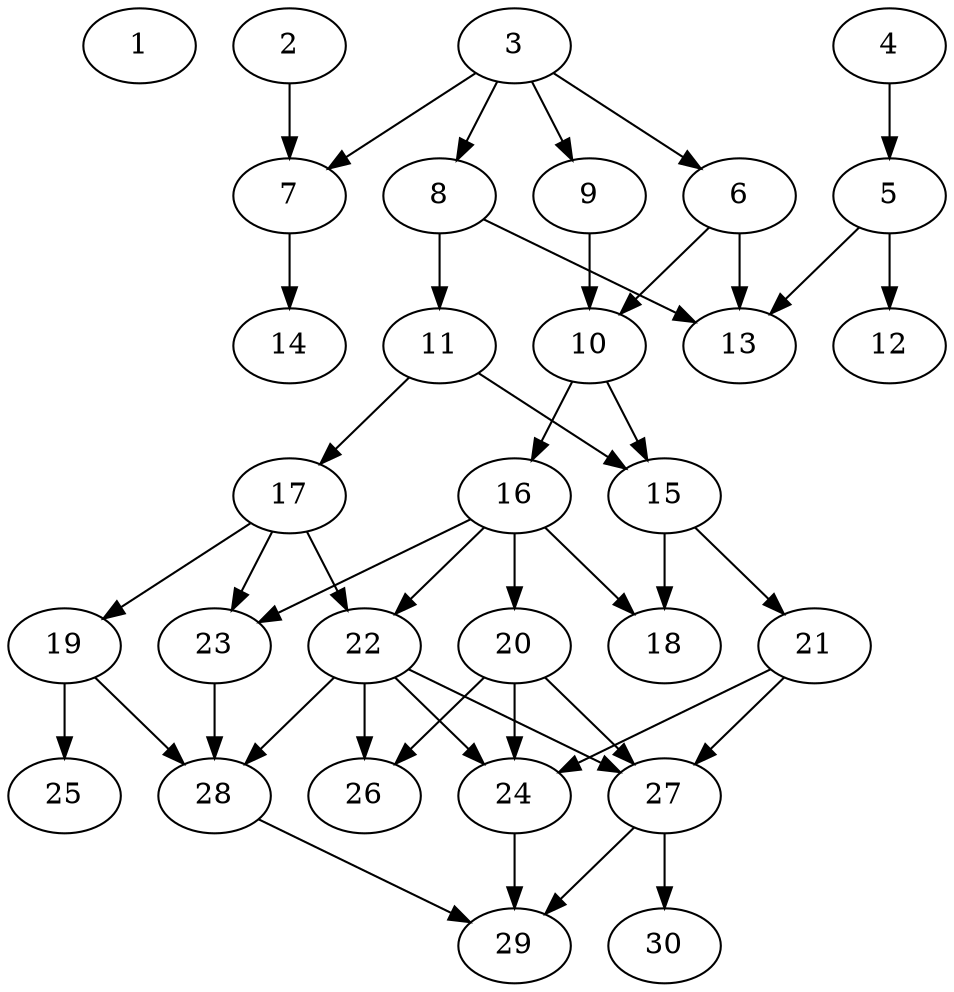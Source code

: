 // DAG automatically generated by daggen at Thu Oct  3 14:04:17 2019
// ./daggen --dot -n 30 --ccr 0.5 --fat 0.5 --regular 0.5 --density 0.6 --mindata 5242880 --maxdata 52428800 
digraph G {
  1 [size="41908224", alpha="0.10", expect_size="20954112"] 
  2 [size="29870080", alpha="0.17", expect_size="14935040"] 
  2 -> 7 [size ="14935040"]
  3 [size="44144640", alpha="0.02", expect_size="22072320"] 
  3 -> 6 [size ="22072320"]
  3 -> 7 [size ="22072320"]
  3 -> 8 [size ="22072320"]
  3 -> 9 [size ="22072320"]
  4 [size="80355328", alpha="0.11", expect_size="40177664"] 
  4 -> 5 [size ="40177664"]
  5 [size="53358592", alpha="0.10", expect_size="26679296"] 
  5 -> 12 [size ="26679296"]
  5 -> 13 [size ="26679296"]
  6 [size="23158784", alpha="0.11", expect_size="11579392"] 
  6 -> 10 [size ="11579392"]
  6 -> 13 [size ="11579392"]
  7 [size="57245696", alpha="0.11", expect_size="28622848"] 
  7 -> 14 [size ="28622848"]
  8 [size="86460416", alpha="0.10", expect_size="43230208"] 
  8 -> 11 [size ="43230208"]
  8 -> 13 [size ="43230208"]
  9 [size="28133376", alpha="0.01", expect_size="14066688"] 
  9 -> 10 [size ="14066688"]
  10 [size="39874560", alpha="0.14", expect_size="19937280"] 
  10 -> 15 [size ="19937280"]
  10 -> 16 [size ="19937280"]
  11 [size="73134080", alpha="0.16", expect_size="36567040"] 
  11 -> 15 [size ="36567040"]
  11 -> 17 [size ="36567040"]
  12 [size="26003456", alpha="0.12", expect_size="13001728"] 
  13 [size="13705216", alpha="0.09", expect_size="6852608"] 
  14 [size="24406016", alpha="0.00", expect_size="12203008"] 
  15 [size="75483136", alpha="0.05", expect_size="37741568"] 
  15 -> 18 [size ="37741568"]
  15 -> 21 [size ="37741568"]
  16 [size="26814464", alpha="0.09", expect_size="13407232"] 
  16 -> 18 [size ="13407232"]
  16 -> 20 [size ="13407232"]
  16 -> 22 [size ="13407232"]
  16 -> 23 [size ="13407232"]
  17 [size="78254080", alpha="0.17", expect_size="39127040"] 
  17 -> 19 [size ="39127040"]
  17 -> 22 [size ="39127040"]
  17 -> 23 [size ="39127040"]
  18 [size="37079040", alpha="0.11", expect_size="18539520"] 
  19 [size="85815296", alpha="0.17", expect_size="42907648"] 
  19 -> 25 [size ="42907648"]
  19 -> 28 [size ="42907648"]
  20 [size="92243968", alpha="0.01", expect_size="46121984"] 
  20 -> 24 [size ="46121984"]
  20 -> 26 [size ="46121984"]
  20 -> 27 [size ="46121984"]
  21 [size="64286720", alpha="0.11", expect_size="32143360"] 
  21 -> 24 [size ="32143360"]
  21 -> 27 [size ="32143360"]
  22 [size="46428160", alpha="0.05", expect_size="23214080"] 
  22 -> 24 [size ="23214080"]
  22 -> 26 [size ="23214080"]
  22 -> 27 [size ="23214080"]
  22 -> 28 [size ="23214080"]
  23 [size="102025216", alpha="0.07", expect_size="51012608"] 
  23 -> 28 [size ="51012608"]
  24 [size="47867904", alpha="0.03", expect_size="23933952"] 
  24 -> 29 [size ="23933952"]
  25 [size="50094080", alpha="0.08", expect_size="25047040"] 
  26 [size="75534336", alpha="0.16", expect_size="37767168"] 
  27 [size="25856000", alpha="0.14", expect_size="12928000"] 
  27 -> 29 [size ="12928000"]
  27 -> 30 [size ="12928000"]
  28 [size="104247296", alpha="0.08", expect_size="52123648"] 
  28 -> 29 [size ="52123648"]
  29 [size="60129280", alpha="0.06", expect_size="30064640"] 
  30 [size="47454208", alpha="0.10", expect_size="23727104"] 
}
